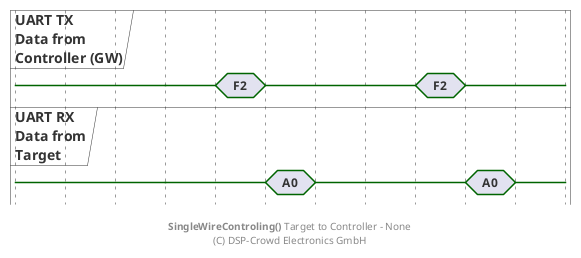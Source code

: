 
@startuml

hide time-axis

concise "UART TX\nData from\nController (GW)" as ctrl
concise "UART RX\nData from\nTarget" as tar

@0
ctrl is {-}
tar is {-}

@+60
ctrl is {-}
tar is {-}

@+20
ctrl is "F2"

@+20
ctrl is {-}
tar is "A0"

@+20
tar is {-}

@+40
ctrl is "F2"

@+20
ctrl is {-}
tar is "A0"

@+20
tar is {-}

footer **SingleWireControling()** Target to Controller - None\n(C) DSP-Crowd Electronics GmbH

@enduml


